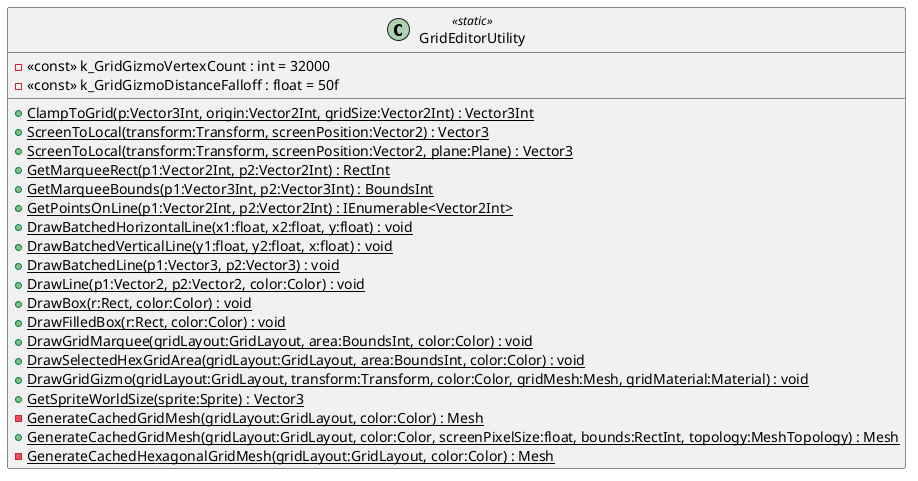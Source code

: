 @startuml
class GridEditorUtility <<static>> {
    - <<const>> k_GridGizmoVertexCount : int = 32000
    - <<const>> k_GridGizmoDistanceFalloff : float = 50f
    + {static} ClampToGrid(p:Vector3Int, origin:Vector2Int, gridSize:Vector2Int) : Vector3Int
    + {static} ScreenToLocal(transform:Transform, screenPosition:Vector2) : Vector3
    + {static} ScreenToLocal(transform:Transform, screenPosition:Vector2, plane:Plane) : Vector3
    + {static} GetMarqueeRect(p1:Vector2Int, p2:Vector2Int) : RectInt
    + {static} GetMarqueeBounds(p1:Vector3Int, p2:Vector3Int) : BoundsInt
    + {static} GetPointsOnLine(p1:Vector2Int, p2:Vector2Int) : IEnumerable<Vector2Int>
    + {static} DrawBatchedHorizontalLine(x1:float, x2:float, y:float) : void
    + {static} DrawBatchedVerticalLine(y1:float, y2:float, x:float) : void
    + {static} DrawBatchedLine(p1:Vector3, p2:Vector3) : void
    + {static} DrawLine(p1:Vector2, p2:Vector2, color:Color) : void
    + {static} DrawBox(r:Rect, color:Color) : void
    + {static} DrawFilledBox(r:Rect, color:Color) : void
    + {static} DrawGridMarquee(gridLayout:GridLayout, area:BoundsInt, color:Color) : void
    + {static} DrawSelectedHexGridArea(gridLayout:GridLayout, area:BoundsInt, color:Color) : void
    + {static} DrawGridGizmo(gridLayout:GridLayout, transform:Transform, color:Color, gridMesh:Mesh, gridMaterial:Material) : void
    + {static} GetSpriteWorldSize(sprite:Sprite) : Vector3
    - {static} GenerateCachedGridMesh(gridLayout:GridLayout, color:Color) : Mesh
    + {static} GenerateCachedGridMesh(gridLayout:GridLayout, color:Color, screenPixelSize:float, bounds:RectInt, topology:MeshTopology) : Mesh
    - {static} GenerateCachedHexagonalGridMesh(gridLayout:GridLayout, color:Color) : Mesh
}
@enduml
